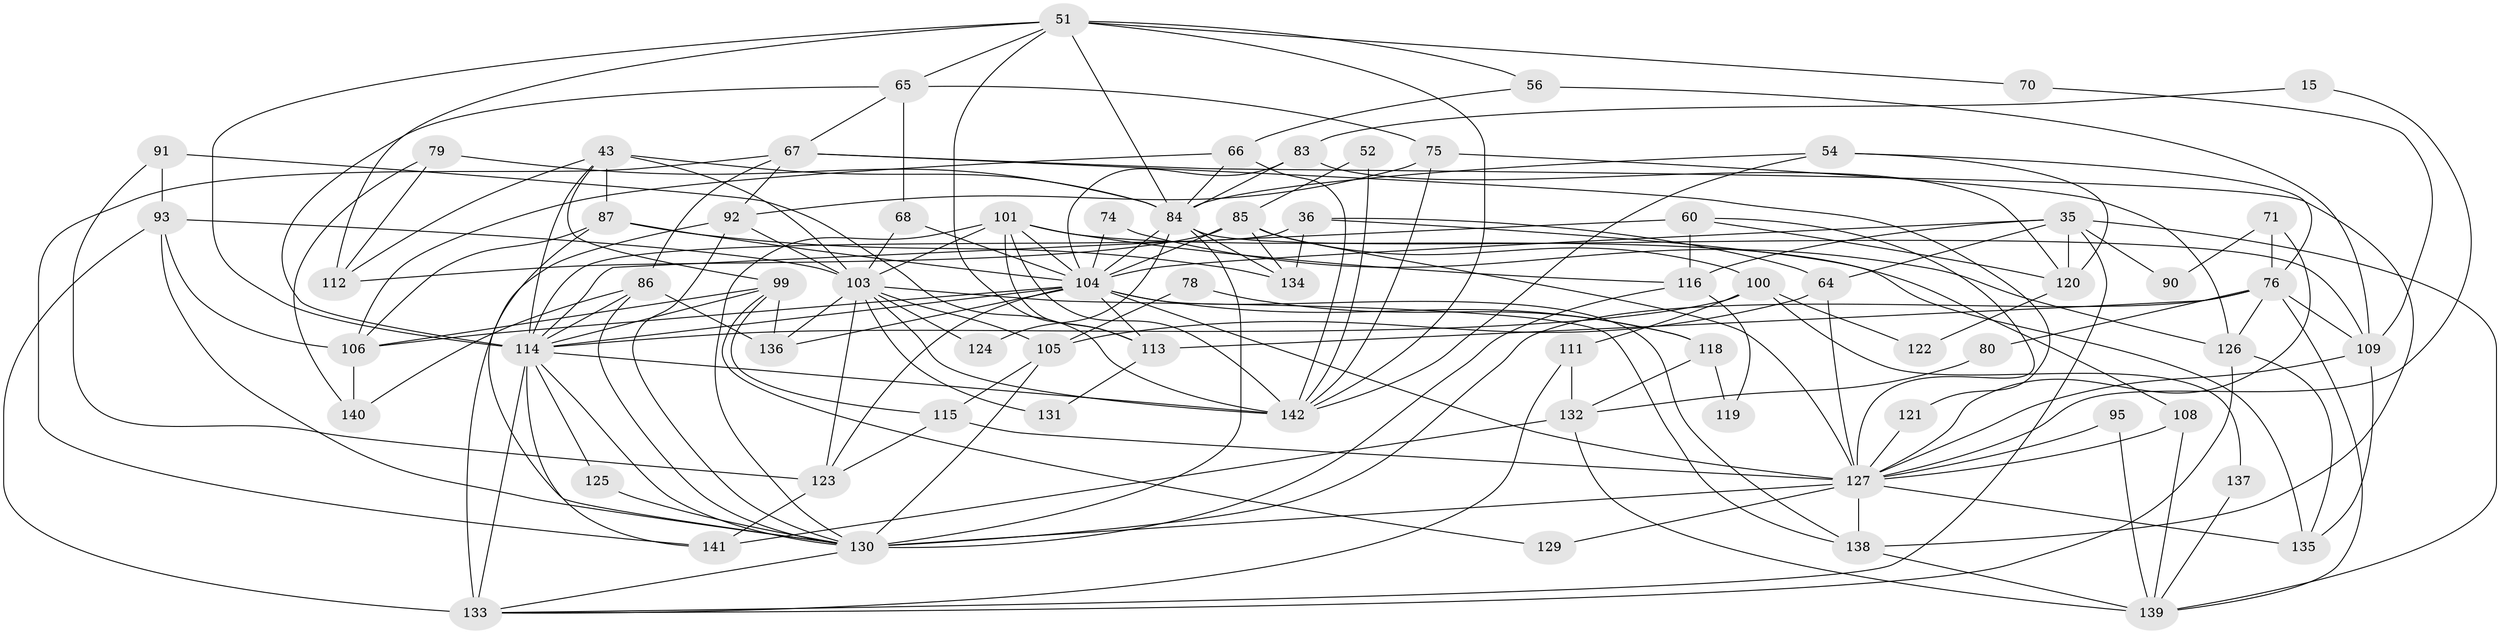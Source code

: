 // original degree distribution, {5: 0.1619718309859155, 2: 0.16901408450704225, 3: 0.2676056338028169, 4: 0.2323943661971831, 7: 0.035211267605633804, 6: 0.1056338028169014, 8: 0.02112676056338028, 10: 0.007042253521126761}
// Generated by graph-tools (version 1.1) at 2025/49/03/09/25 04:49:32]
// undirected, 71 vertices, 176 edges
graph export_dot {
graph [start="1"]
  node [color=gray90,style=filled];
  15;
  35;
  36;
  43 [super="+18"];
  51 [super="+33+49"];
  52;
  54;
  56;
  60 [super="+34"];
  64;
  65 [super="+11"];
  66 [super="+38"];
  67;
  68;
  70;
  71;
  74;
  75;
  76 [super="+57"];
  78;
  79;
  80;
  83;
  84 [super="+45+14+25"];
  85 [super="+47"];
  86;
  87;
  90;
  91;
  92;
  93;
  95;
  99 [super="+82"];
  100;
  101 [super="+28+22"];
  103 [super="+16+73+53"];
  104 [super="+59+48+102+97+77+88"];
  105 [super="+41"];
  106 [super="+30+21"];
  108 [super="+55"];
  109 [super="+12"];
  111;
  112;
  113 [super="+29"];
  114 [super="+17+7+37+44+94"];
  115;
  116 [super="+69"];
  118;
  119;
  120;
  121;
  122;
  123;
  124;
  125;
  126;
  127 [super="+98+81"];
  129;
  130 [super="+117+61"];
  131 [super="+42"];
  132;
  133 [super="+89"];
  134 [super="+24"];
  135;
  136;
  137;
  138 [super="+62"];
  139 [super="+96+58"];
  140;
  141;
  142 [super="+107+128+110"];
  15 -- 83;
  15 -- 127;
  35 -- 116 [weight=2];
  35 -- 64;
  35 -- 90;
  35 -- 120;
  35 -- 139;
  35 -- 133;
  35 -- 104;
  36 -- 64;
  36 -- 108 [weight=2];
  36 -- 134;
  36 -- 114;
  43 -- 99;
  43 -- 114;
  43 -- 103 [weight=2];
  43 -- 112;
  43 -- 84;
  43 -- 87;
  51 -- 114;
  51 -- 84 [weight=2];
  51 -- 70;
  51 -- 56;
  51 -- 112;
  51 -- 65 [weight=2];
  51 -- 113;
  51 -- 142;
  52 -- 85;
  52 -- 142;
  54 -- 76;
  54 -- 120;
  54 -- 84;
  54 -- 142;
  56 -- 66;
  56 -- 109;
  60 -- 120;
  60 -- 116 [weight=2];
  60 -- 127;
  60 -- 114;
  64 -- 127;
  64 -- 105;
  65 -- 75;
  65 -- 68;
  65 -- 67;
  65 -- 114;
  66 -- 106 [weight=2];
  66 -- 142 [weight=3];
  66 -- 84;
  67 -- 92;
  67 -- 86;
  67 -- 121;
  67 -- 141;
  67 -- 138;
  68 -- 103;
  68 -- 104;
  70 -- 109;
  71 -- 90;
  71 -- 127;
  71 -- 76;
  74 -- 126;
  74 -- 104;
  75 -- 92;
  75 -- 126;
  75 -- 142;
  76 -- 80;
  76 -- 130 [weight=2];
  76 -- 113 [weight=2];
  76 -- 139 [weight=2];
  76 -- 109;
  76 -- 126;
  78 -- 118;
  78 -- 105;
  79 -- 84;
  79 -- 140;
  79 -- 112;
  80 -- 132;
  83 -- 120;
  83 -- 84;
  83 -- 104;
  84 -- 134;
  84 -- 124;
  84 -- 109 [weight=2];
  84 -- 130 [weight=3];
  84 -- 104;
  85 -- 127 [weight=2];
  85 -- 134;
  85 -- 112;
  85 -- 100;
  85 -- 104;
  86 -- 136;
  86 -- 130;
  86 -- 140;
  86 -- 114;
  87 -- 106 [weight=3];
  87 -- 130;
  87 -- 134;
  87 -- 104 [weight=2];
  91 -- 123;
  91 -- 93;
  91 -- 142;
  92 -- 130;
  92 -- 103;
  92 -- 133 [weight=2];
  93 -- 106 [weight=2];
  93 -- 130;
  93 -- 103;
  93 -- 133;
  95 -- 139;
  95 -- 127;
  99 -- 136 [weight=2];
  99 -- 115;
  99 -- 106;
  99 -- 129;
  99 -- 114 [weight=2];
  100 -- 111;
  100 -- 122;
  100 -- 137;
  100 -- 114;
  101 -- 135 [weight=2];
  101 -- 116;
  101 -- 142 [weight=2];
  101 -- 103;
  101 -- 113;
  101 -- 130;
  101 -- 104 [weight=3];
  103 -- 124;
  103 -- 142 [weight=3];
  103 -- 138;
  103 -- 136 [weight=2];
  103 -- 131 [weight=2];
  103 -- 123;
  103 -- 105;
  104 -- 113;
  104 -- 123;
  104 -- 114;
  104 -- 136 [weight=2];
  104 -- 138;
  104 -- 118;
  104 -- 106;
  104 -- 127;
  105 -- 115;
  105 -- 130;
  106 -- 140;
  108 -- 139 [weight=2];
  108 -- 127;
  109 -- 135 [weight=2];
  109 -- 127;
  111 -- 132;
  111 -- 133;
  113 -- 131;
  114 -- 141;
  114 -- 133 [weight=2];
  114 -- 125;
  114 -- 142 [weight=2];
  114 -- 130;
  115 -- 123;
  115 -- 127;
  116 -- 119;
  116 -- 130;
  118 -- 132;
  118 -- 119;
  120 -- 122;
  121 -- 127;
  123 -- 141;
  125 -- 130;
  126 -- 135;
  126 -- 133;
  127 -- 129;
  127 -- 135;
  127 -- 130;
  127 -- 138;
  130 -- 133;
  132 -- 139;
  132 -- 141;
  137 -- 139;
  138 -- 139;
}
